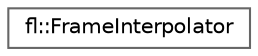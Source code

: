 digraph "Graphical Class Hierarchy"
{
 // INTERACTIVE_SVG=YES
 // LATEX_PDF_SIZE
  bgcolor="transparent";
  edge [fontname=Helvetica,fontsize=10,labelfontname=Helvetica,labelfontsize=10];
  node [fontname=Helvetica,fontsize=10,shape=box,height=0.2,width=0.4];
  rankdir="LR";
  Node0 [id="Node000000",label="fl::FrameInterpolator",height=0.2,width=0.4,color="grey40", fillcolor="white", style="filled",URL="$d8/d94/classfl_1_1_frame_interpolator.html",tooltip=" "];
}
